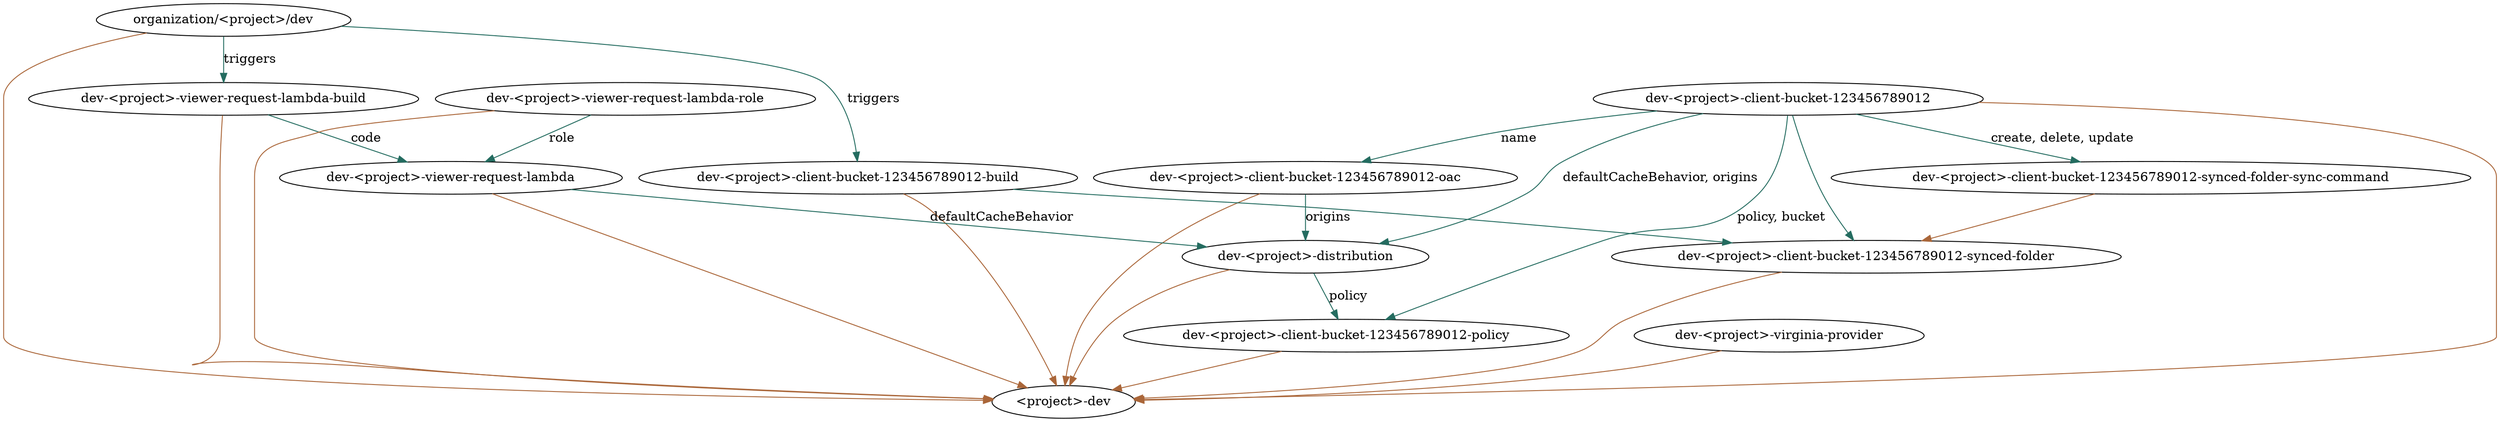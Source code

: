 strict digraph {
    Resource0 [label="dev-<project>-client-bucket-123456789012-oac"];
    Resource0 -> Resource1 [color = "#AA6639"];
    Resource0 -> Resource2 [color = "#246C60", label = "origins"];
    Resource3 [label="organization/<project>/dev"];
    Resource3 -> Resource4 [color = "#246C60", label = "triggers"];
    Resource3 -> Resource1 [color = "#AA6639"];
    Resource3 -> Resource5 [color = "#246C60", label = "triggers"];
    Resource6 [label="dev-<project>-viewer-request-lambda-role"];
    Resource6 -> Resource1 [color = "#AA6639"];
    Resource6 -> Resource7 [color = "#246C60", label = "role"];
    Resource9 [label="dev-<project>-client-bucket-123456789012-synced-folder-sync-command"];
    Resource9 -> Resource10 [color = "#AA6639"];
    Resource5 [label="dev-<project>-viewer-request-lambda-build"];
    Resource5 -> Resource1 [color = "#AA6639"];
    Resource5 -> Resource7 [color = "#246C60", label = "code"];
    Resource7 [label="dev-<project>-viewer-request-lambda"];
    Resource7 -> Resource1 [color = "#AA6639"];
    Resource7 -> Resource2 [color = "#246C60", label = "defaultCacheBehavior"];
    Resource11 [label="dev-<project>-client-bucket-123456789012-policy"];
    Resource11 -> Resource1 [color = "#AA6639"];
    Resource12 [label="dev-<project>-virginia-provider"];
    Resource12 -> Resource1 [color = "#AA6639"];
    Resource13 [label="dev-<project>-client-bucket-123456789012"];
    Resource13 -> Resource0 [color = "#246C60", label = "name"];
    Resource13 -> Resource9 [color = "#246C60", label = "create, delete, update"];
    Resource13 -> Resource11 [color = "#246C60", label = "policy, bucket"];
    Resource13 -> Resource1 [color = "#AA6639"];
    Resource13 -> Resource10 [color = "#246C60"];
    Resource13 -> Resource2 [color = "#246C60", label = "defaultCacheBehavior, origins"];
    Resource10 [label="dev-<project>-client-bucket-123456789012-synced-folder"];
    Resource10 -> Resource1 [color = "#AA6639"];
    Resource2 [label="dev-<project>-distribution"];
    Resource2 -> Resource11 [color = "#246C60", label = "policy"];
    Resource2 -> Resource1 [color = "#AA6639"];
    Resource1 [label="<project>-dev"];
    Resource4 [label="dev-<project>-client-bucket-123456789012-build"];
    Resource4 -> Resource1 [color = "#AA6639"];
    Resource4 -> Resource10 [color = "#246C60"];
}
